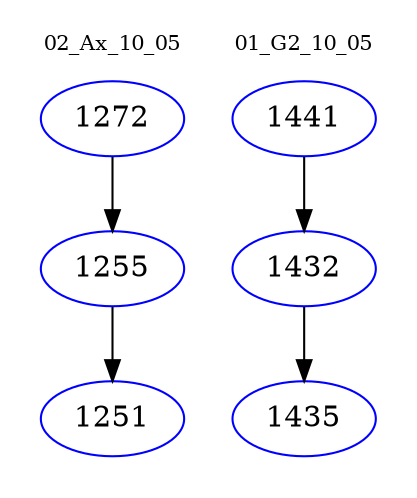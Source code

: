 digraph{
subgraph cluster_0 {
color = white
label = "02_Ax_10_05";
fontsize=10;
T0_1272 [label="1272", color="blue"]
T0_1272 -> T0_1255 [color="black"]
T0_1255 [label="1255", color="blue"]
T0_1255 -> T0_1251 [color="black"]
T0_1251 [label="1251", color="blue"]
}
subgraph cluster_1 {
color = white
label = "01_G2_10_05";
fontsize=10;
T1_1441 [label="1441", color="blue"]
T1_1441 -> T1_1432 [color="black"]
T1_1432 [label="1432", color="blue"]
T1_1432 -> T1_1435 [color="black"]
T1_1435 [label="1435", color="blue"]
}
}
